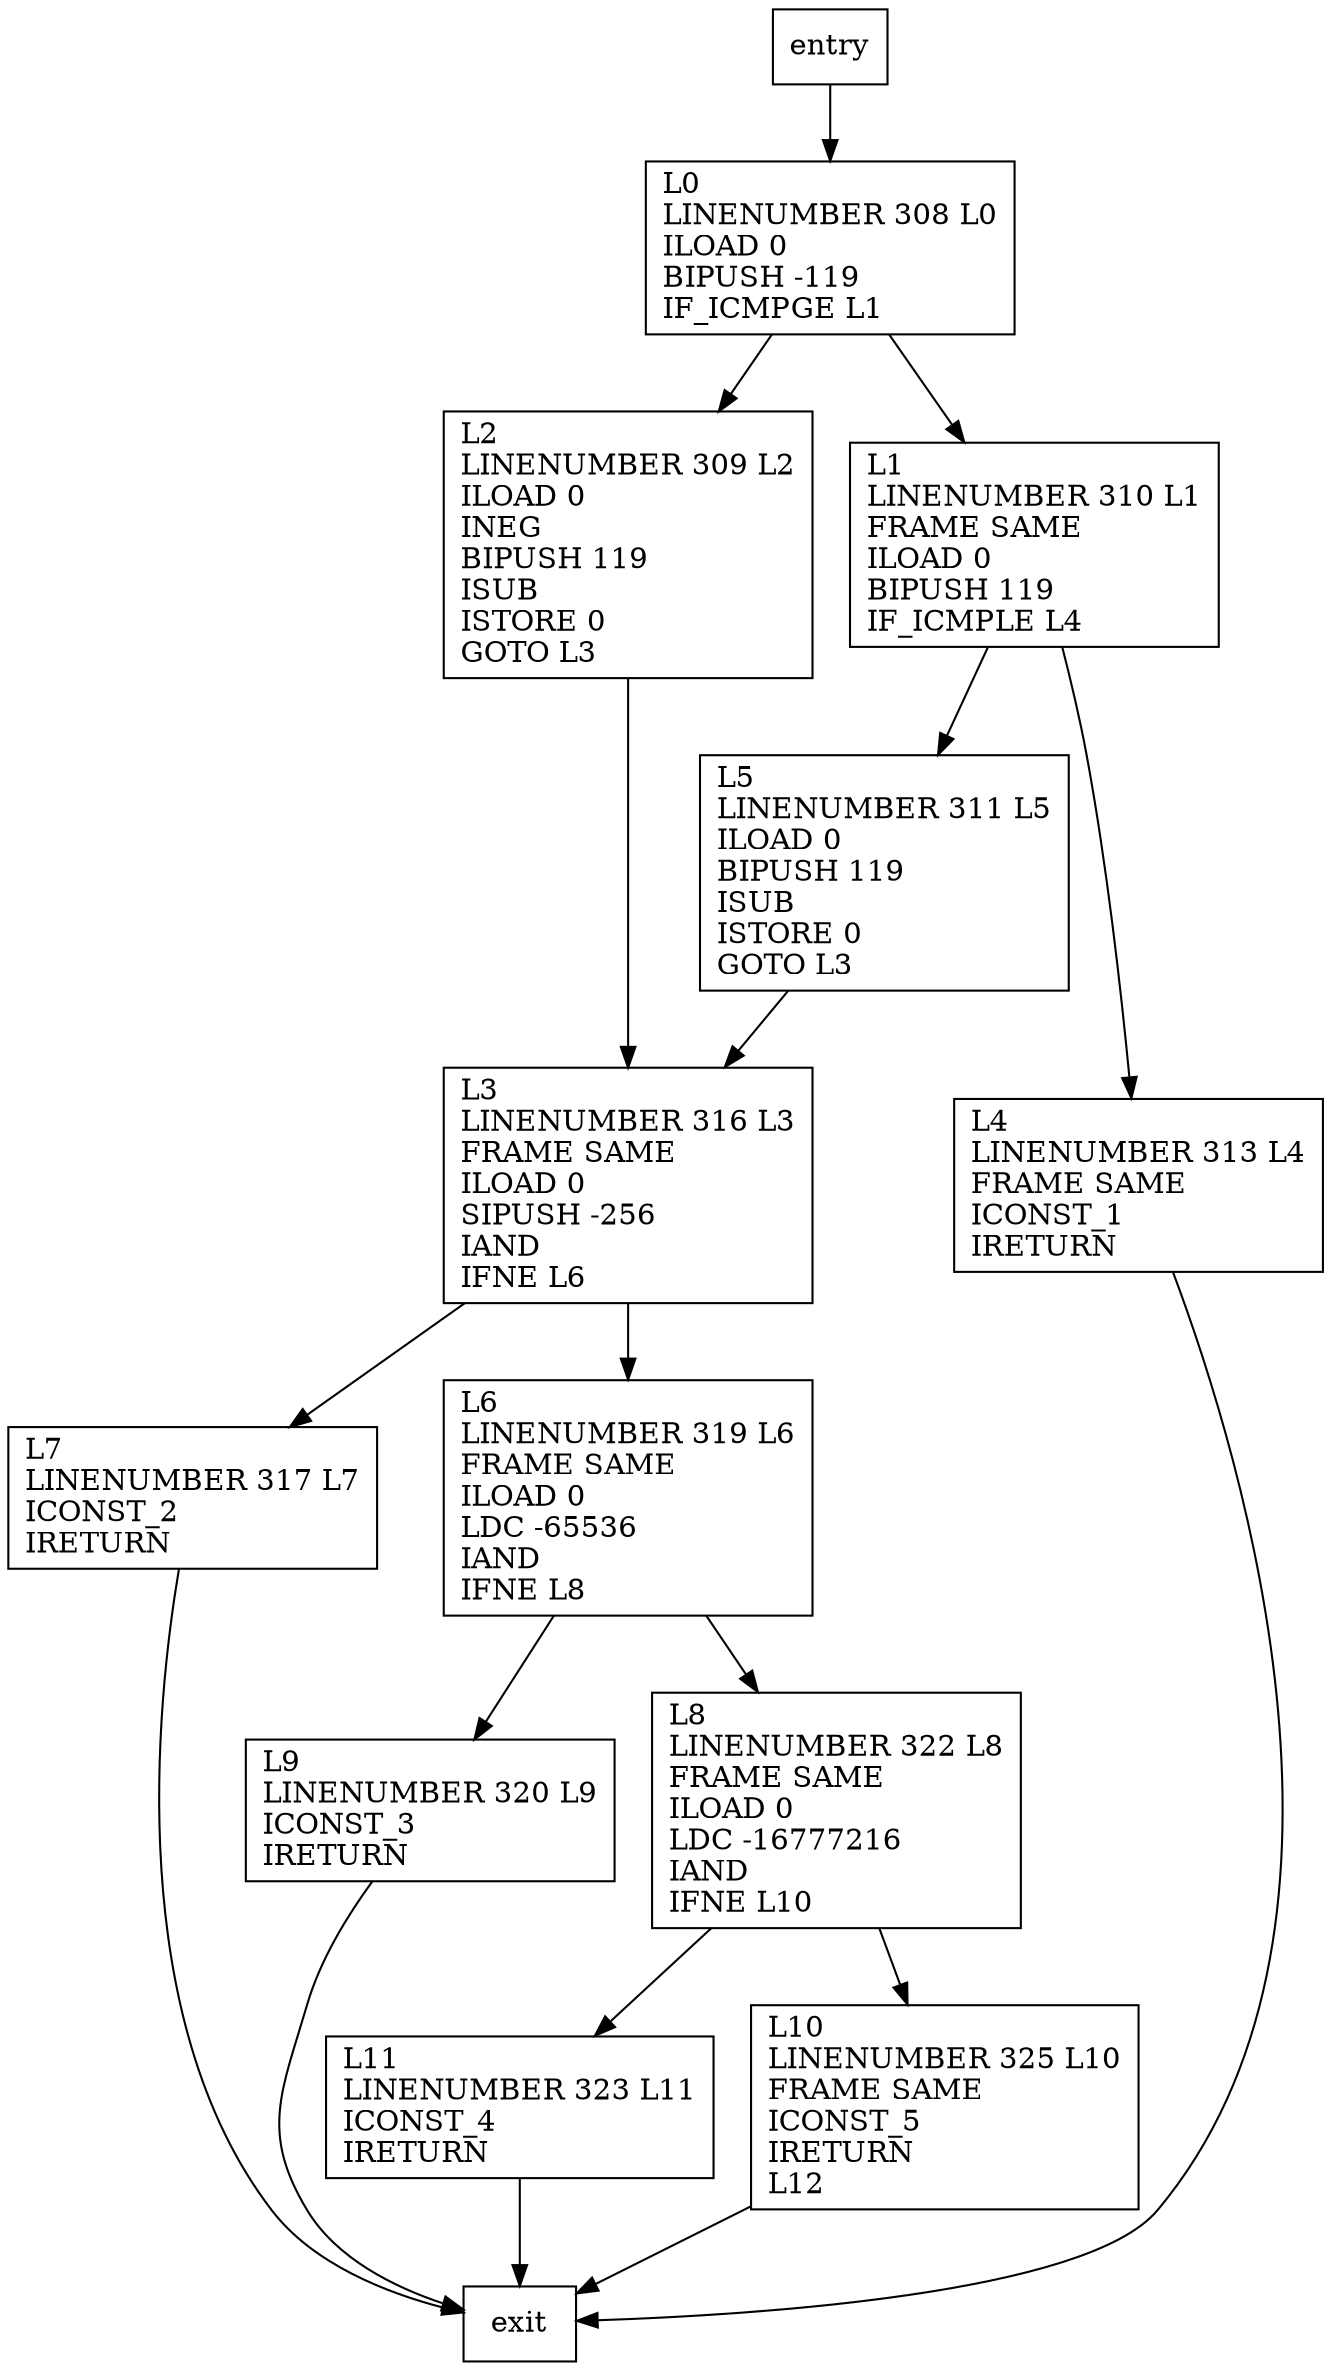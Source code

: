 digraph getWriteIntLength {
node [shape=record];
585919315 [label="L7\lLINENUMBER 317 L7\lICONST_2\lIRETURN\l"];
233139279 [label="L2\lLINENUMBER 309 L2\lILOAD 0\lINEG\lBIPUSH 119\lISUB\lISTORE 0\lGOTO L3\l"];
844348167 [label="L0\lLINENUMBER 308 L0\lILOAD 0\lBIPUSH -119\lIF_ICMPGE L1\l"];
1819988934 [label="L4\lLINENUMBER 313 L4\lFRAME SAME\lICONST_1\lIRETURN\l"];
1850579022 [label="L11\lLINENUMBER 323 L11\lICONST_4\lIRETURN\l"];
1702841837 [label="L3\lLINENUMBER 316 L3\lFRAME SAME\lILOAD 0\lSIPUSH -256\lIAND\lIFNE L6\l"];
146248393 [label="L9\lLINENUMBER 320 L9\lICONST_3\lIRETURN\l"];
792381449 [label="L10\lLINENUMBER 325 L10\lFRAME SAME\lICONST_5\lIRETURN\lL12\l"];
1029921079 [label="L6\lLINENUMBER 319 L6\lFRAME SAME\lILOAD 0\lLDC -65536\lIAND\lIFNE L8\l"];
854168497 [label="L8\lLINENUMBER 322 L8\lFRAME SAME\lILOAD 0\lLDC -16777216\lIAND\lIFNE L10\l"];
1255885254 [label="L5\lLINENUMBER 311 L5\lILOAD 0\lBIPUSH 119\lISUB\lISTORE 0\lGOTO L3\l"];
2071283633 [label="L1\lLINENUMBER 310 L1\lFRAME SAME\lILOAD 0\lBIPUSH 119\lIF_ICMPLE L4\l"];
entry;
exit;
585919315 -> exit
844348167 -> 233139279
844348167 -> 2071283633
1819988934 -> exit
1255885254 -> 1702841837
entry -> 844348167
233139279 -> 1702841837
1850579022 -> exit
1702841837 -> 585919315
1702841837 -> 1029921079
146248393 -> exit
792381449 -> exit
1029921079 -> 146248393
1029921079 -> 854168497
854168497 -> 1850579022
854168497 -> 792381449
2071283633 -> 1819988934
2071283633 -> 1255885254
}
